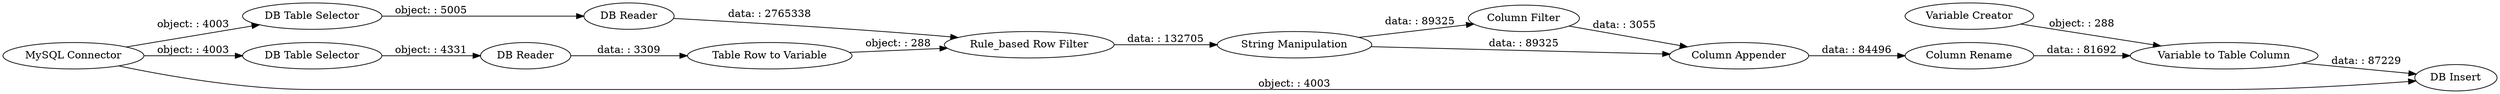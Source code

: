 digraph {
	"4736195931334268033_130" [label="DB Reader"]
	"4736195931334268033_134" [label="Rule_based Row Filter"]
	"4736195931334268033_44" [label="Column Rename"]
	"4736195931334268033_131" [label="DB Table Selector"]
	"4736195931334268033_43" [label="Column Filter"]
	"4736195931334268033_52" [label="Variable Creator"]
	"4736195931334268033_40" [label="DB Insert"]
	"4736195931334268033_39" [label="DB Reader"]
	"4736195931334268033_38" [label="String Manipulation"]
	"4736195931334268033_133" [label="Table Row to Variable"]
	"4736195931334268033_71" [label="MySQL Connector"]
	"4736195931334268033_42" [label="Column Appender"]
	"4736195931334268033_69" [label="Variable to Table Column"]
	"4736195931334268033_36" [label="DB Table Selector"]
	"4736195931334268033_52" -> "4736195931334268033_69" [label="object: : 288"]
	"4736195931334268033_42" -> "4736195931334268033_44" [label="data: : 84496"]
	"4736195931334268033_69" -> "4736195931334268033_40" [label="data: : 87229"]
	"4736195931334268033_130" -> "4736195931334268033_133" [label="data: : 3309"]
	"4736195931334268033_38" -> "4736195931334268033_43" [label="data: : 89325"]
	"4736195931334268033_43" -> "4736195931334268033_42" [label="data: : 3055"]
	"4736195931334268033_36" -> "4736195931334268033_39" [label="object: : 5005"]
	"4736195931334268033_71" -> "4736195931334268033_40" [label="object: : 4003"]
	"4736195931334268033_39" -> "4736195931334268033_134" [label="data: : 2765338"]
	"4736195931334268033_133" -> "4736195931334268033_134" [label="object: : 288"]
	"4736195931334268033_44" -> "4736195931334268033_69" [label="data: : 81692"]
	"4736195931334268033_131" -> "4736195931334268033_130" [label="object: : 4331"]
	"4736195931334268033_71" -> "4736195931334268033_36" [label="object: : 4003"]
	"4736195931334268033_134" -> "4736195931334268033_38" [label="data: : 132705"]
	"4736195931334268033_38" -> "4736195931334268033_42" [label="data: : 89325"]
	"4736195931334268033_71" -> "4736195931334268033_131" [label="object: : 4003"]
	rankdir=LR
}
